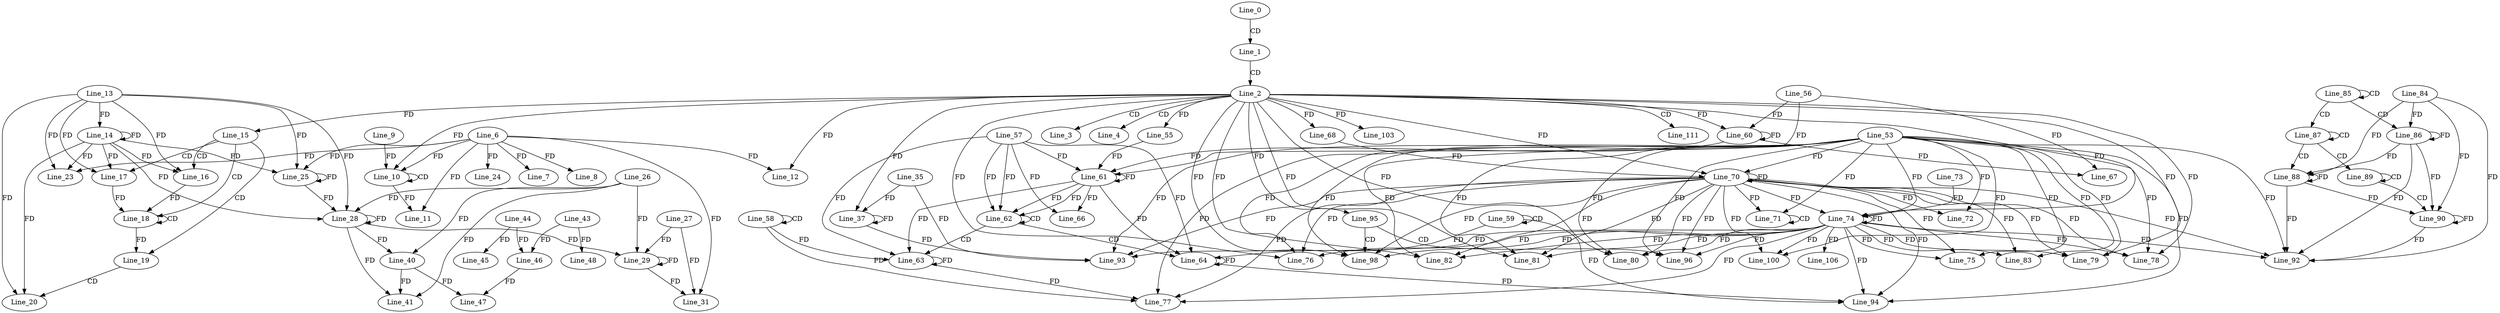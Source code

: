 digraph G {
  Line_0;
  Line_1;
  Line_2;
  Line_3;
  Line_4;
  Line_6;
  Line_7;
  Line_8;
  Line_10;
  Line_10;
  Line_9;
  Line_10;
  Line_10;
  Line_10;
  Line_11;
  Line_12;
  Line_13;
  Line_14;
  Line_15;
  Line_16;
  Line_16;
  Line_17;
  Line_17;
  Line_18;
  Line_18;
  Line_19;
  Line_20;
  Line_20;
  Line_20;
  Line_23;
  Line_24;
  Line_25;
  Line_25;
  Line_25;
  Line_26;
  Line_28;
  Line_28;
  Line_27;
  Line_29;
  Line_29;
  Line_31;
  Line_35;
  Line_37;
  Line_37;
  Line_40;
  Line_40;
  Line_41;
  Line_40;
  Line_41;
  Line_44;
  Line_45;
  Line_43;
  Line_46;
  Line_46;
  Line_47;
  Line_48;
  Line_55;
  Line_58;
  Line_58;
  Line_59;
  Line_59;
  Line_56;
  Line_60;
  Line_60;
  Line_57;
  Line_61;
  Line_61;
  Line_55;
  Line_62;
  Line_62;
  Line_63;
  Line_63;
  Line_64;
  Line_64;
  Line_66;
  Line_67;
  Line_68;
  Line_53;
  Line_70;
  Line_70;
  Line_68;
  Line_71;
  Line_71;
  Line_72;
  Line_74;
  Line_74;
  Line_73;
  Line_75;
  Line_76;
  Line_77;
  Line_78;
  Line_79;
  Line_79;
  Line_80;
  Line_80;
  Line_81;
  Line_81;
  Line_82;
  Line_82;
  Line_83;
  Line_85;
  Line_85;
  Line_86;
  Line_84;
  Line_87;
  Line_87;
  Line_88;
  Line_89;
  Line_89;
  Line_90;
  Line_92;
  Line_93;
  Line_94;
  Line_95;
  Line_96;
  Line_98;
  Line_98;
  Line_100;
  Line_103;
  Line_106;
  Line_111;
  Line_0 -> Line_1 [ label="CD" ];
  Line_1 -> Line_2 [ label="CD" ];
  Line_2 -> Line_3 [ label="CD" ];
  Line_2 -> Line_4 [ label="CD" ];
  Line_6 -> Line_7 [ label="FD" ];
  Line_6 -> Line_8 [ label="FD" ];
  Line_10 -> Line_10 [ label="CD" ];
  Line_6 -> Line_10 [ label="FD" ];
  Line_2 -> Line_10 [ label="FD" ];
  Line_9 -> Line_10 [ label="FD" ];
  Line_6 -> Line_11 [ label="FD" ];
  Line_10 -> Line_11 [ label="FD" ];
  Line_6 -> Line_12 [ label="FD" ];
  Line_2 -> Line_12 [ label="FD" ];
  Line_13 -> Line_14 [ label="FD" ];
  Line_14 -> Line_14 [ label="FD" ];
  Line_2 -> Line_15 [ label="FD" ];
  Line_15 -> Line_16 [ label="CD" ];
  Line_13 -> Line_16 [ label="FD" ];
  Line_14 -> Line_16 [ label="FD" ];
  Line_15 -> Line_17 [ label="CD" ];
  Line_13 -> Line_17 [ label="FD" ];
  Line_14 -> Line_17 [ label="FD" ];
  Line_15 -> Line_18 [ label="CD" ];
  Line_18 -> Line_18 [ label="CD" ];
  Line_16 -> Line_18 [ label="FD" ];
  Line_17 -> Line_18 [ label="FD" ];
  Line_15 -> Line_19 [ label="CD" ];
  Line_18 -> Line_19 [ label="FD" ];
  Line_19 -> Line_20 [ label="CD" ];
  Line_13 -> Line_20 [ label="FD" ];
  Line_14 -> Line_20 [ label="FD" ];
  Line_6 -> Line_23 [ label="FD" ];
  Line_13 -> Line_23 [ label="FD" ];
  Line_14 -> Line_23 [ label="FD" ];
  Line_6 -> Line_24 [ label="FD" ];
  Line_13 -> Line_25 [ label="FD" ];
  Line_14 -> Line_25 [ label="FD" ];
  Line_25 -> Line_25 [ label="FD" ];
  Line_6 -> Line_25 [ label="FD" ];
  Line_26 -> Line_28 [ label="FD" ];
  Line_28 -> Line_28 [ label="FD" ];
  Line_13 -> Line_28 [ label="FD" ];
  Line_14 -> Line_28 [ label="FD" ];
  Line_25 -> Line_28 [ label="FD" ];
  Line_27 -> Line_29 [ label="FD" ];
  Line_29 -> Line_29 [ label="FD" ];
  Line_26 -> Line_29 [ label="FD" ];
  Line_28 -> Line_29 [ label="FD" ];
  Line_6 -> Line_31 [ label="FD" ];
  Line_27 -> Line_31 [ label="FD" ];
  Line_29 -> Line_31 [ label="FD" ];
  Line_35 -> Line_37 [ label="FD" ];
  Line_37 -> Line_37 [ label="FD" ];
  Line_2 -> Line_37 [ label="FD" ];
  Line_26 -> Line_40 [ label="FD" ];
  Line_28 -> Line_40 [ label="FD" ];
  Line_26 -> Line_41 [ label="FD" ];
  Line_28 -> Line_41 [ label="FD" ];
  Line_40 -> Line_41 [ label="FD" ];
  Line_44 -> Line_45 [ label="FD" ];
  Line_43 -> Line_46 [ label="FD" ];
  Line_44 -> Line_46 [ label="FD" ];
  Line_46 -> Line_47 [ label="FD" ];
  Line_40 -> Line_47 [ label="FD" ];
  Line_43 -> Line_48 [ label="FD" ];
  Line_2 -> Line_55 [ label="FD" ];
  Line_58 -> Line_58 [ label="CD" ];
  Line_59 -> Line_59 [ label="CD" ];
  Line_56 -> Line_60 [ label="FD" ];
  Line_60 -> Line_60 [ label="FD" ];
  Line_2 -> Line_60 [ label="FD" ];
  Line_57 -> Line_61 [ label="FD" ];
  Line_61 -> Line_61 [ label="FD" ];
  Line_56 -> Line_61 [ label="FD" ];
  Line_60 -> Line_61 [ label="FD" ];
  Line_55 -> Line_61 [ label="FD" ];
  Line_57 -> Line_62 [ label="FD" ];
  Line_61 -> Line_62 [ label="FD" ];
  Line_62 -> Line_62 [ label="CD" ];
  Line_57 -> Line_62 [ label="FD" ];
  Line_61 -> Line_62 [ label="FD" ];
  Line_62 -> Line_63 [ label="CD" ];
  Line_58 -> Line_63 [ label="FD" ];
  Line_63 -> Line_63 [ label="FD" ];
  Line_57 -> Line_63 [ label="FD" ];
  Line_61 -> Line_63 [ label="FD" ];
  Line_62 -> Line_64 [ label="CD" ];
  Line_59 -> Line_64 [ label="FD" ];
  Line_64 -> Line_64 [ label="FD" ];
  Line_57 -> Line_64 [ label="FD" ];
  Line_61 -> Line_64 [ label="FD" ];
  Line_57 -> Line_66 [ label="FD" ];
  Line_61 -> Line_66 [ label="FD" ];
  Line_56 -> Line_67 [ label="FD" ];
  Line_60 -> Line_67 [ label="FD" ];
  Line_2 -> Line_68 [ label="FD" ];
  Line_53 -> Line_70 [ label="FD" ];
  Line_70 -> Line_70 [ label="FD" ];
  Line_2 -> Line_70 [ label="FD" ];
  Line_68 -> Line_70 [ label="FD" ];
  Line_71 -> Line_71 [ label="CD" ];
  Line_53 -> Line_71 [ label="FD" ];
  Line_70 -> Line_71 [ label="FD" ];
  Line_53 -> Line_72 [ label="FD" ];
  Line_70 -> Line_72 [ label="FD" ];
  Line_53 -> Line_74 [ label="FD" ];
  Line_70 -> Line_74 [ label="FD" ];
  Line_74 -> Line_74 [ label="FD" ];
  Line_2 -> Line_74 [ label="FD" ];
  Line_73 -> Line_74 [ label="FD" ];
  Line_53 -> Line_75 [ label="FD" ];
  Line_70 -> Line_75 [ label="FD" ];
  Line_74 -> Line_75 [ label="FD" ];
  Line_53 -> Line_76 [ label="FD" ];
  Line_70 -> Line_76 [ label="FD" ];
  Line_74 -> Line_76 [ label="FD" ];
  Line_2 -> Line_76 [ label="FD" ];
  Line_53 -> Line_77 [ label="FD" ];
  Line_70 -> Line_77 [ label="FD" ];
  Line_74 -> Line_77 [ label="FD" ];
  Line_58 -> Line_77 [ label="FD" ];
  Line_63 -> Line_77 [ label="FD" ];
  Line_53 -> Line_78 [ label="FD" ];
  Line_70 -> Line_78 [ label="FD" ];
  Line_74 -> Line_78 [ label="FD" ];
  Line_2 -> Line_78 [ label="FD" ];
  Line_53 -> Line_79 [ label="FD" ];
  Line_70 -> Line_79 [ label="FD" ];
  Line_74 -> Line_79 [ label="FD" ];
  Line_2 -> Line_79 [ label="FD" ];
  Line_53 -> Line_80 [ label="FD" ];
  Line_70 -> Line_80 [ label="FD" ];
  Line_74 -> Line_80 [ label="FD" ];
  Line_2 -> Line_80 [ label="FD" ];
  Line_53 -> Line_81 [ label="FD" ];
  Line_70 -> Line_81 [ label="FD" ];
  Line_74 -> Line_81 [ label="FD" ];
  Line_2 -> Line_81 [ label="FD" ];
  Line_53 -> Line_82 [ label="FD" ];
  Line_70 -> Line_82 [ label="FD" ];
  Line_74 -> Line_82 [ label="FD" ];
  Line_2 -> Line_82 [ label="FD" ];
  Line_53 -> Line_83 [ label="FD" ];
  Line_70 -> Line_83 [ label="FD" ];
  Line_74 -> Line_83 [ label="FD" ];
  Line_85 -> Line_85 [ label="CD" ];
  Line_85 -> Line_86 [ label="CD" ];
  Line_84 -> Line_86 [ label="FD" ];
  Line_86 -> Line_86 [ label="FD" ];
  Line_85 -> Line_87 [ label="CD" ];
  Line_87 -> Line_87 [ label="CD" ];
  Line_87 -> Line_88 [ label="CD" ];
  Line_84 -> Line_88 [ label="FD" ];
  Line_86 -> Line_88 [ label="FD" ];
  Line_88 -> Line_88 [ label="FD" ];
  Line_87 -> Line_89 [ label="CD" ];
  Line_89 -> Line_89 [ label="CD" ];
  Line_89 -> Line_90 [ label="CD" ];
  Line_84 -> Line_90 [ label="FD" ];
  Line_86 -> Line_90 [ label="FD" ];
  Line_88 -> Line_90 [ label="FD" ];
  Line_90 -> Line_90 [ label="FD" ];
  Line_53 -> Line_92 [ label="FD" ];
  Line_70 -> Line_92 [ label="FD" ];
  Line_74 -> Line_92 [ label="FD" ];
  Line_84 -> Line_92 [ label="FD" ];
  Line_86 -> Line_92 [ label="FD" ];
  Line_88 -> Line_92 [ label="FD" ];
  Line_90 -> Line_92 [ label="FD" ];
  Line_53 -> Line_93 [ label="FD" ];
  Line_70 -> Line_93 [ label="FD" ];
  Line_74 -> Line_93 [ label="FD" ];
  Line_35 -> Line_93 [ label="FD" ];
  Line_37 -> Line_93 [ label="FD" ];
  Line_53 -> Line_94 [ label="FD" ];
  Line_70 -> Line_94 [ label="FD" ];
  Line_74 -> Line_94 [ label="FD" ];
  Line_59 -> Line_94 [ label="FD" ];
  Line_64 -> Line_94 [ label="FD" ];
  Line_2 -> Line_95 [ label="FD" ];
  Line_95 -> Line_96 [ label="CD" ];
  Line_53 -> Line_96 [ label="FD" ];
  Line_70 -> Line_96 [ label="FD" ];
  Line_74 -> Line_96 [ label="FD" ];
  Line_95 -> Line_98 [ label="CD" ];
  Line_53 -> Line_98 [ label="FD" ];
  Line_70 -> Line_98 [ label="FD" ];
  Line_74 -> Line_98 [ label="FD" ];
  Line_2 -> Line_98 [ label="FD" ];
  Line_53 -> Line_100 [ label="FD" ];
  Line_70 -> Line_100 [ label="FD" ];
  Line_74 -> Line_100 [ label="FD" ];
  Line_2 -> Line_103 [ label="FD" ];
  Line_74 -> Line_106 [ label="FD" ];
  Line_2 -> Line_111 [ label="CD" ];
}
